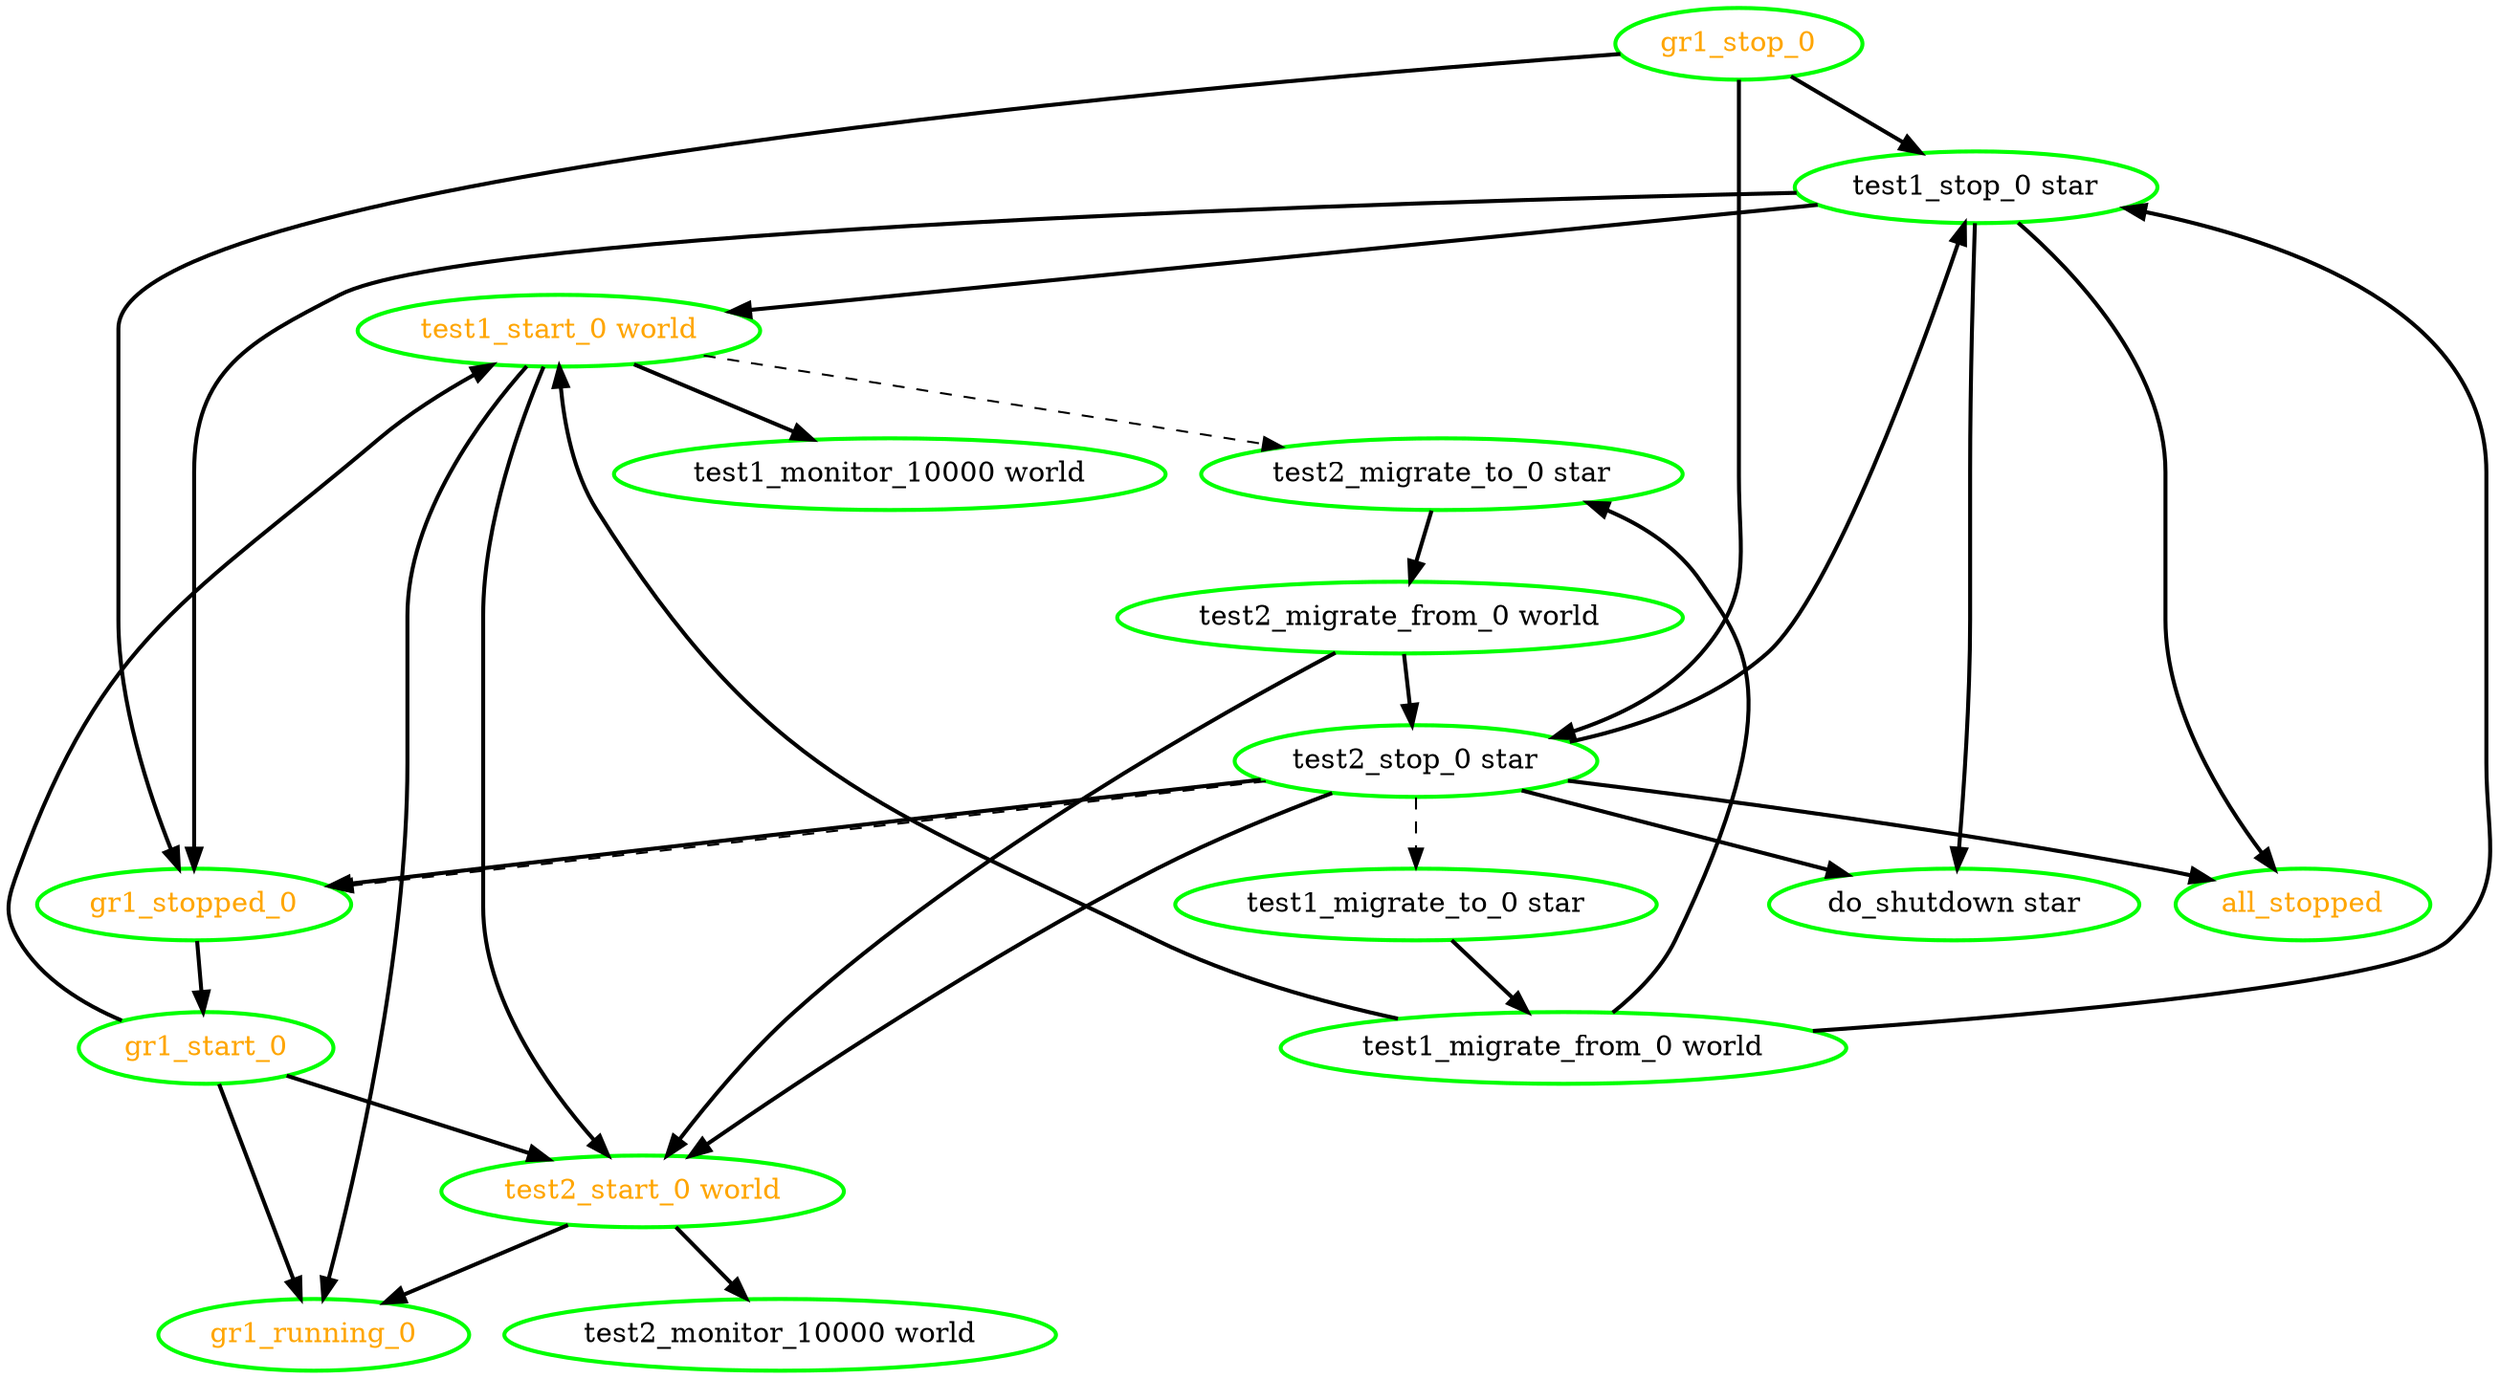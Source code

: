 digraph "g" {
"all_stopped" [ style=bold color="green" fontcolor="orange" ]
"do_shutdown star" [ style=bold color="green" fontcolor="black" ]
"gr1_running_0" [ style=bold color="green" fontcolor="orange" ]
"gr1_start_0" -> "gr1_running_0" [ style = bold]
"gr1_start_0" -> "test1_start_0 world" [ style = bold]
"gr1_start_0" -> "test2_start_0 world" [ style = bold]
"gr1_start_0" [ style=bold color="green" fontcolor="orange" ]
"gr1_stop_0" -> "gr1_stopped_0" [ style = bold]
"gr1_stop_0" -> "test1_stop_0 star" [ style = bold]
"gr1_stop_0" -> "test2_stop_0 star" [ style = bold]
"gr1_stop_0" [ style=bold color="green" fontcolor="orange" ]
"gr1_stopped_0" -> "gr1_start_0" [ style = bold]
"gr1_stopped_0" [ style=bold color="green" fontcolor="orange" ]
"test1_migrate_from_0 world" -> "test1_start_0 world" [ style = bold]
"test1_migrate_from_0 world" -> "test1_stop_0 star" [ style = bold]
"test1_migrate_from_0 world" -> "test2_migrate_to_0 star" [ style = bold]
"test1_migrate_from_0 world" [ style=bold color="green" fontcolor="black" ]
"test1_migrate_to_0 star" -> "test1_migrate_from_0 world" [ style = bold]
"test1_migrate_to_0 star" [ style=bold color="green" fontcolor="black" ]
"test1_monitor_10000 world" [ style=bold color="green" fontcolor="black" ]
"test1_start_0 world" -> "gr1_running_0" [ style = bold]
"test1_start_0 world" -> "test1_monitor_10000 world" [ style = bold]
"test1_start_0 world" -> "test2_migrate_to_0 star" [ style = dashed]
"test1_start_0 world" -> "test2_start_0 world" [ style = bold]
"test1_start_0 world" [ style=bold color="green" fontcolor="orange" ]
"test1_stop_0 star" -> "all_stopped" [ style = bold]
"test1_stop_0 star" -> "do_shutdown star" [ style = bold]
"test1_stop_0 star" -> "gr1_stopped_0" [ style = bold]
"test1_stop_0 star" -> "test1_start_0 world" [ style = bold]
"test1_stop_0 star" [ style=bold color="green" fontcolor="black" ]
"test2_migrate_from_0 world" -> "test2_start_0 world" [ style = bold]
"test2_migrate_from_0 world" -> "test2_stop_0 star" [ style = bold]
"test2_migrate_from_0 world" [ style=bold color="green" fontcolor="black"]
"test2_migrate_to_0 star" -> "test2_migrate_from_0 world" [ style = bold]
"test2_migrate_to_0 star" [ style=bold color="green" fontcolor="black"]
"test2_monitor_10000 world" [ style=bold color="green" fontcolor="black" ]
"test2_start_0 world" -> "gr1_running_0" [ style = bold]
"test2_start_0 world" -> "test2_monitor_10000 world" [ style = bold]
"test2_start_0 world" [ style=bold color="green" fontcolor="orange"]
"test2_stop_0 star" -> "all_stopped" [ style = bold]
"test2_stop_0 star" -> "do_shutdown star" [ style = bold]
"test2_stop_0 star" -> "gr1_stopped_0" [ style = bold]
"test2_stop_0 star" -> "gr1_stopped_0" [ style = dashed]
"test2_stop_0 star" -> "test1_migrate_to_0 star" [ style = dashed]
"test2_stop_0 star" -> "test1_stop_0 star" [ style = bold]
"test2_stop_0 star" -> "test2_start_0 world" [ style = bold]
"test2_stop_0 star" [ style=bold color="green" fontcolor="black" ]
}
